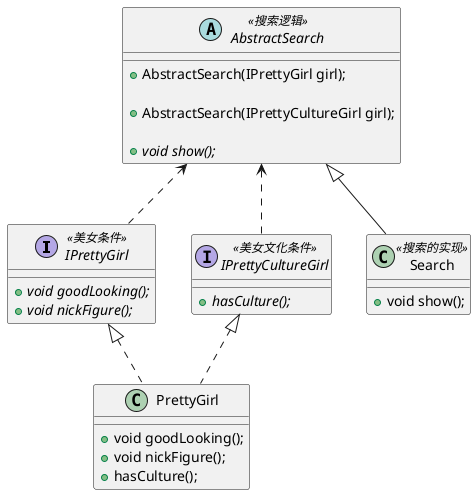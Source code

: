 @startuml

interface IPrettyGirl <<美女条件>> {
  + {abstract}void goodLooking();
  + {abstract}void nickFigure();
}


interface IPrettyCultureGirl <<美女文化条件>> {
  + {abstract}hasCulture();
}




class PrettyGirl{
  + void goodLooking();
  + void nickFigure();
  + hasCulture();
}


IPrettyGirl <|.. PrettyGirl
IPrettyCultureGirl <|.. PrettyGirl

abstract class AbstractSearch <<搜索逻辑>>{

  + AbstractSearch(IPrettyGirl girl);

  + AbstractSearch(IPrettyCultureGirl girl);

  + {abstract} void show();

}

class Search <<搜索的实现>> {

+ void show();
}


AbstractSearch <|-- Search

AbstractSearch <.. IPrettyGirl
AbstractSearch <.. IPrettyCultureGirl


@enduml
